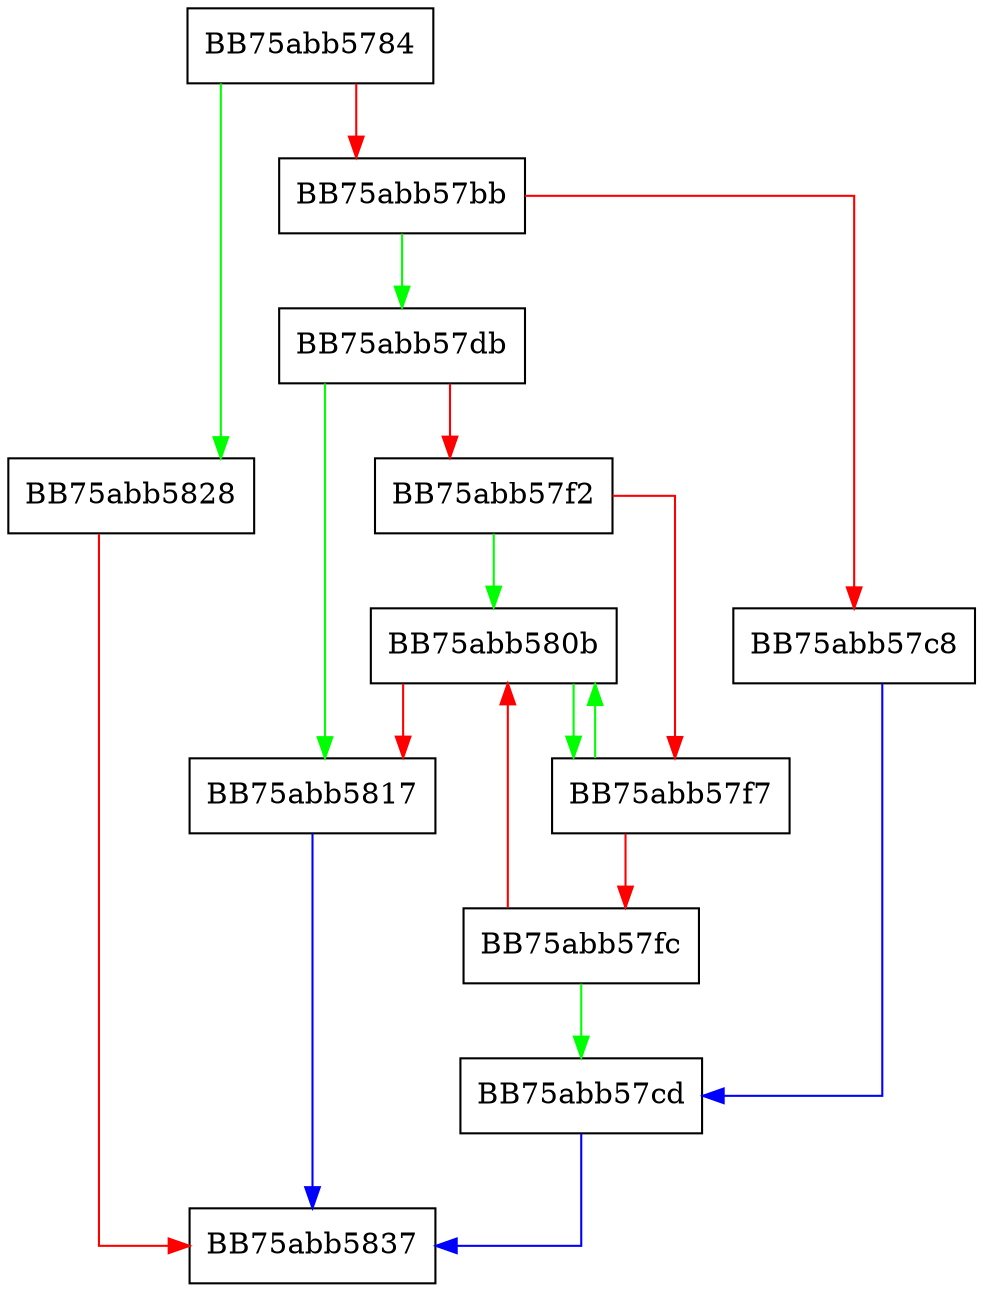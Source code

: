 digraph HaveIntermediate {
  node [shape="box"];
  graph [splines=ortho];
  BB75abb5784 -> BB75abb5828 [color="green"];
  BB75abb5784 -> BB75abb57bb [color="red"];
  BB75abb57bb -> BB75abb57db [color="green"];
  BB75abb57bb -> BB75abb57c8 [color="red"];
  BB75abb57c8 -> BB75abb57cd [color="blue"];
  BB75abb57cd -> BB75abb5837 [color="blue"];
  BB75abb57db -> BB75abb5817 [color="green"];
  BB75abb57db -> BB75abb57f2 [color="red"];
  BB75abb57f2 -> BB75abb580b [color="green"];
  BB75abb57f2 -> BB75abb57f7 [color="red"];
  BB75abb57f7 -> BB75abb580b [color="green"];
  BB75abb57f7 -> BB75abb57fc [color="red"];
  BB75abb57fc -> BB75abb57cd [color="green"];
  BB75abb57fc -> BB75abb580b [color="red"];
  BB75abb580b -> BB75abb57f7 [color="green"];
  BB75abb580b -> BB75abb5817 [color="red"];
  BB75abb5817 -> BB75abb5837 [color="blue"];
  BB75abb5828 -> BB75abb5837 [color="red"];
}